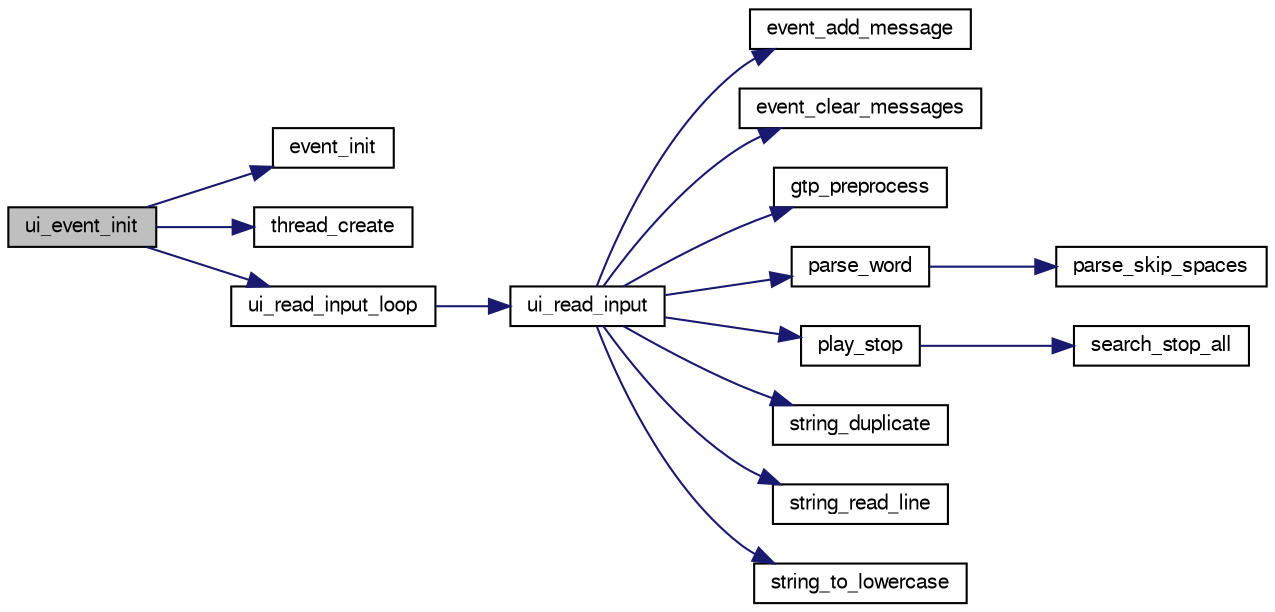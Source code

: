 digraph "ui_event_init"
{
 // LATEX_PDF_SIZE
  bgcolor="transparent";
  edge [fontname="FreeSans",fontsize="10",labelfontname="FreeSans",labelfontsize="10"];
  node [fontname="FreeSans",fontsize="10",shape=record];
  rankdir="LR";
  Node1 [label="ui_event_init",height=0.2,width=0.4,color="black", fillcolor="grey75", style="filled", fontcolor="black",tooltip="Create a new Othello User Interface."];
  Node1 -> Node2 [color="midnightblue",fontsize="10",style="solid",fontname="FreeSans"];
  Node2 [label="event_init",height=0.2,width=0.4,color="black",URL="$event_8c.html#a73a18d2915518cf3ab65224e1736d196",tooltip="Initialize a message event."];
  Node1 -> Node3 [color="midnightblue",fontsize="10",style="solid",fontname="FreeSans"];
  Node3 [label="thread_create",height=0.2,width=0.4,color="black",URL="$util_8c.html#a5135c80b00fc096aff7c6b2d89020cc8",tooltip="Create a thread."];
  Node1 -> Node4 [color="midnightblue",fontsize="10",style="solid",fontname="FreeSans"];
  Node4 [label="ui_read_input_loop",height=0.2,width=0.4,color="black",URL="$ui_8c.html#ad00d38af43573bb06f4af5efbc2b9448",tooltip="Read event loop."];
  Node4 -> Node5 [color="midnightblue",fontsize="10",style="solid",fontname="FreeSans"];
  Node5 [label="ui_read_input",height=0.2,width=0.4,color="black",URL="$ui_8c.html#a2b88c226a508af9d28160a8a4e3ed07f",tooltip="Get an event."];
  Node5 -> Node6 [color="midnightblue",fontsize="10",style="solid",fontname="FreeSans"];
  Node6 [label="event_add_message",height=0.2,width=0.4,color="black",URL="$event_8c.html#aefbd9acd1c18b8cd8c34acecb21754fa",tooltip="Add a new message at the bottom of the list."];
  Node5 -> Node7 [color="midnightblue",fontsize="10",style="solid",fontname="FreeSans"];
  Node7 [label="event_clear_messages",height=0.2,width=0.4,color="black",URL="$event_8c.html#a0e2fbb5495bf31df04d1eaa75034d891",tooltip="Remove all unprocessed messages."];
  Node5 -> Node8 [color="midnightblue",fontsize="10",style="solid",fontname="FreeSans"];
  Node8 [label="gtp_preprocess",height=0.2,width=0.4,color="black",URL="$ui_8c.html#a565bc81f06ac1443e9d46d1b3e63c3bd",tooltip=" "];
  Node5 -> Node9 [color="midnightblue",fontsize="10",style="solid",fontname="FreeSans"];
  Node9 [label="parse_word",height=0.2,width=0.4,color="black",URL="$util_8c.html#a37223454580e3fd41f4bddb3c3970da5",tooltip="Parse a word."];
  Node9 -> Node10 [color="midnightblue",fontsize="10",style="solid",fontname="FreeSans"];
  Node10 [label="parse_skip_spaces",height=0.2,width=0.4,color="black",URL="$util_8c.html#a35508e8fcec689d875231b2f93fbe4a5",tooltip="Skip spaces."];
  Node5 -> Node11 [color="midnightblue",fontsize="10",style="solid",fontname="FreeSans"];
  Node11 [label="play_stop",height=0.2,width=0.4,color="black",URL="$play_8c.html#af582136475ec5b08a9ebd304a3056ae0",tooltip="Stop thinking."];
  Node11 -> Node12 [color="midnightblue",fontsize="10",style="solid",fontname="FreeSans"];
  Node12 [label="search_stop_all",height=0.2,width=0.4,color="black",URL="$search_8c.html#ad775910af78c46412b5ee4b8bc887b67",tooltip="Stop the search."];
  Node5 -> Node13 [color="midnightblue",fontsize="10",style="solid",fontname="FreeSans"];
  Node13 [label="string_duplicate",height=0.2,width=0.4,color="black",URL="$util_8c.html#ac3369230f66963a04a0e62b04685ae3c",tooltip="Duplicate a string."];
  Node5 -> Node14 [color="midnightblue",fontsize="10",style="solid",fontname="FreeSans"];
  Node14 [label="string_read_line",height=0.2,width=0.4,color="black",URL="$util_8c.html#a69d6b32355eb8f18ae34c14eadfe7e9e",tooltip="Read a line."];
  Node5 -> Node15 [color="midnightblue",fontsize="10",style="solid",fontname="FreeSans"];
  Node15 [label="string_to_lowercase",height=0.2,width=0.4,color="black",URL="$util_8c.html#a63f0d8023994d5b47de94f80738870e8",tooltip="Change all char of a string to lowercase."];
}
